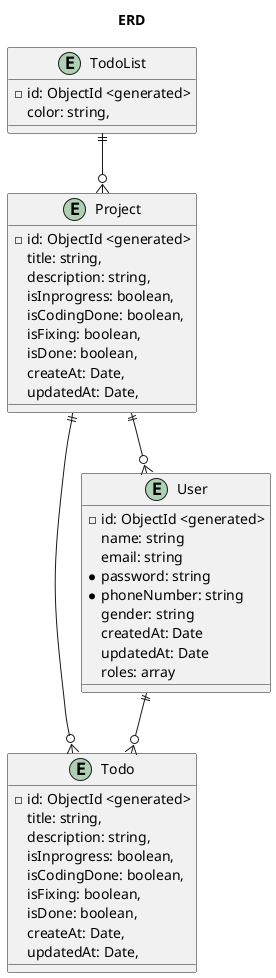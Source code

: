 @startuml Application use cases diagram
skinparam actorStyle awesome
title ERD


entity TodoList{
  -id: ObjectId <generated>
  color: string,
}

entity Todo{
  -id: ObjectId <generated>
  title: string,
  description: string,
  isInprogress: boolean,
  isCodingDone: boolean,
  isFixing: boolean,
  isDone: boolean,
  createAt: Date,
  updatedAt: Date,
}

entity Project {
  -id: ObjectId <generated>
  title: string,
  description: string,
  isInprogress: boolean,
  isCodingDone: boolean,
  isFixing: boolean,
  isDone: boolean,
  createAt: Date,
  updatedAt: Date,
}

entity User {
  -id: ObjectId <generated>
  name: string
  email: string
  *password: string
  *phoneNumber: string
  gender: string
  createdAt: Date
  updatedAt: Date
  roles: array
}


TodoList ||--o{ Project
Project ||--o{ User
Project ||--o{ Todo
User ||--o{ Todo
' Customer ||--o{
  
  ' Customer ||--o{
    
    ' Customer ||-- Information
    ' Agency ||--o{
      
      ' Agency ||--o{
        
        ' Agency ||--o{
          
          ' Agency ||-- Information

          ' Admin "belong to" ||--|| Customer

          ' Customer  ||--o{
            
            ' Agency  ||--o{
              
              ' Admin  ||--o{
                

@enduml